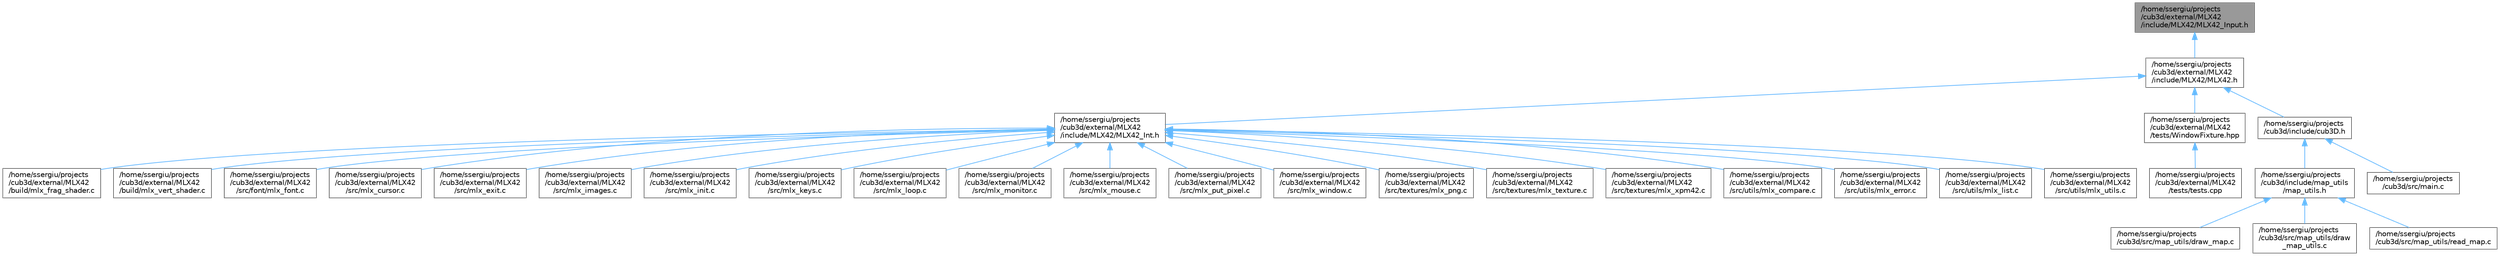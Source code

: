 digraph "/home/ssergiu/projects/cub3d/external/MLX42/include/MLX42/MLX42_Input.h"
{
 // INTERACTIVE_SVG=YES
 // LATEX_PDF_SIZE
  bgcolor="transparent";
  edge [fontname=Helvetica,fontsize=10,labelfontname=Helvetica,labelfontsize=10];
  node [fontname=Helvetica,fontsize=10,shape=box,height=0.2,width=0.4];
  Node1 [label="/home/ssergiu/projects\l/cub3d/external/MLX42\l/include/MLX42/MLX42_Input.h",height=0.2,width=0.4,color="gray40", fillcolor="grey60", style="filled", fontcolor="black",tooltip=" "];
  Node1 -> Node2 [dir="back",color="steelblue1",style="solid"];
  Node2 [label="/home/ssergiu/projects\l/cub3d/external/MLX42\l/include/MLX42/MLX42.h",height=0.2,width=0.4,color="grey40", fillcolor="white", style="filled",URL="$MLX42_8h.html",tooltip=" "];
  Node2 -> Node3 [dir="back",color="steelblue1",style="solid"];
  Node3 [label="/home/ssergiu/projects\l/cub3d/external/MLX42\l/include/MLX42/MLX42_Int.h",height=0.2,width=0.4,color="grey40", fillcolor="white", style="filled",URL="$MLX42__Int_8h.html",tooltip=" "];
  Node3 -> Node4 [dir="back",color="steelblue1",style="solid"];
  Node4 [label="/home/ssergiu/projects\l/cub3d/external/MLX42\l/build/mlx_frag_shader.c",height=0.2,width=0.4,color="grey40", fillcolor="white", style="filled",URL="$mlx__frag__shader_8c.html",tooltip=" "];
  Node3 -> Node5 [dir="back",color="steelblue1",style="solid"];
  Node5 [label="/home/ssergiu/projects\l/cub3d/external/MLX42\l/build/mlx_vert_shader.c",height=0.2,width=0.4,color="grey40", fillcolor="white", style="filled",URL="$mlx__vert__shader_8c.html",tooltip=" "];
  Node3 -> Node6 [dir="back",color="steelblue1",style="solid"];
  Node6 [label="/home/ssergiu/projects\l/cub3d/external/MLX42\l/src/font/mlx_font.c",height=0.2,width=0.4,color="grey40", fillcolor="white", style="filled",URL="$mlx__font_8c.html",tooltip=" "];
  Node3 -> Node7 [dir="back",color="steelblue1",style="solid"];
  Node7 [label="/home/ssergiu/projects\l/cub3d/external/MLX42\l/src/mlx_cursor.c",height=0.2,width=0.4,color="grey40", fillcolor="white", style="filled",URL="$mlx__cursor_8c.html",tooltip=" "];
  Node3 -> Node8 [dir="back",color="steelblue1",style="solid"];
  Node8 [label="/home/ssergiu/projects\l/cub3d/external/MLX42\l/src/mlx_exit.c",height=0.2,width=0.4,color="grey40", fillcolor="white", style="filled",URL="$mlx__exit_8c.html",tooltip=" "];
  Node3 -> Node9 [dir="back",color="steelblue1",style="solid"];
  Node9 [label="/home/ssergiu/projects\l/cub3d/external/MLX42\l/src/mlx_images.c",height=0.2,width=0.4,color="grey40", fillcolor="white", style="filled",URL="$mlx__images_8c.html",tooltip=" "];
  Node3 -> Node10 [dir="back",color="steelblue1",style="solid"];
  Node10 [label="/home/ssergiu/projects\l/cub3d/external/MLX42\l/src/mlx_init.c",height=0.2,width=0.4,color="grey40", fillcolor="white", style="filled",URL="$mlx__init_8c.html",tooltip=" "];
  Node3 -> Node11 [dir="back",color="steelblue1",style="solid"];
  Node11 [label="/home/ssergiu/projects\l/cub3d/external/MLX42\l/src/mlx_keys.c",height=0.2,width=0.4,color="grey40", fillcolor="white", style="filled",URL="$mlx__keys_8c.html",tooltip=" "];
  Node3 -> Node12 [dir="back",color="steelblue1",style="solid"];
  Node12 [label="/home/ssergiu/projects\l/cub3d/external/MLX42\l/src/mlx_loop.c",height=0.2,width=0.4,color="grey40", fillcolor="white", style="filled",URL="$mlx__loop_8c.html",tooltip=" "];
  Node3 -> Node13 [dir="back",color="steelblue1",style="solid"];
  Node13 [label="/home/ssergiu/projects\l/cub3d/external/MLX42\l/src/mlx_monitor.c",height=0.2,width=0.4,color="grey40", fillcolor="white", style="filled",URL="$mlx__monitor_8c.html",tooltip=" "];
  Node3 -> Node14 [dir="back",color="steelblue1",style="solid"];
  Node14 [label="/home/ssergiu/projects\l/cub3d/external/MLX42\l/src/mlx_mouse.c",height=0.2,width=0.4,color="grey40", fillcolor="white", style="filled",URL="$mlx__mouse_8c.html",tooltip=" "];
  Node3 -> Node15 [dir="back",color="steelblue1",style="solid"];
  Node15 [label="/home/ssergiu/projects\l/cub3d/external/MLX42\l/src/mlx_put_pixel.c",height=0.2,width=0.4,color="grey40", fillcolor="white", style="filled",URL="$mlx__put__pixel_8c.html",tooltip=" "];
  Node3 -> Node16 [dir="back",color="steelblue1",style="solid"];
  Node16 [label="/home/ssergiu/projects\l/cub3d/external/MLX42\l/src/mlx_window.c",height=0.2,width=0.4,color="grey40", fillcolor="white", style="filled",URL="$mlx__window_8c.html",tooltip=" "];
  Node3 -> Node17 [dir="back",color="steelblue1",style="solid"];
  Node17 [label="/home/ssergiu/projects\l/cub3d/external/MLX42\l/src/textures/mlx_png.c",height=0.2,width=0.4,color="grey40", fillcolor="white", style="filled",URL="$mlx__png_8c.html",tooltip=" "];
  Node3 -> Node18 [dir="back",color="steelblue1",style="solid"];
  Node18 [label="/home/ssergiu/projects\l/cub3d/external/MLX42\l/src/textures/mlx_texture.c",height=0.2,width=0.4,color="grey40", fillcolor="white", style="filled",URL="$mlx__texture_8c.html",tooltip=" "];
  Node3 -> Node19 [dir="back",color="steelblue1",style="solid"];
  Node19 [label="/home/ssergiu/projects\l/cub3d/external/MLX42\l/src/textures/mlx_xpm42.c",height=0.2,width=0.4,color="grey40", fillcolor="white", style="filled",URL="$mlx__xpm42_8c.html",tooltip=" "];
  Node3 -> Node20 [dir="back",color="steelblue1",style="solid"];
  Node20 [label="/home/ssergiu/projects\l/cub3d/external/MLX42\l/src/utils/mlx_compare.c",height=0.2,width=0.4,color="grey40", fillcolor="white", style="filled",URL="$mlx__compare_8c.html",tooltip=" "];
  Node3 -> Node21 [dir="back",color="steelblue1",style="solid"];
  Node21 [label="/home/ssergiu/projects\l/cub3d/external/MLX42\l/src/utils/mlx_error.c",height=0.2,width=0.4,color="grey40", fillcolor="white", style="filled",URL="$mlx__error_8c.html",tooltip=" "];
  Node3 -> Node22 [dir="back",color="steelblue1",style="solid"];
  Node22 [label="/home/ssergiu/projects\l/cub3d/external/MLX42\l/src/utils/mlx_list.c",height=0.2,width=0.4,color="grey40", fillcolor="white", style="filled",URL="$mlx__list_8c.html",tooltip=" "];
  Node3 -> Node23 [dir="back",color="steelblue1",style="solid"];
  Node23 [label="/home/ssergiu/projects\l/cub3d/external/MLX42\l/src/utils/mlx_utils.c",height=0.2,width=0.4,color="grey40", fillcolor="white", style="filled",URL="$mlx__utils_8c.html",tooltip=" "];
  Node2 -> Node24 [dir="back",color="steelblue1",style="solid"];
  Node24 [label="/home/ssergiu/projects\l/cub3d/external/MLX42\l/tests/WindowFixture.hpp",height=0.2,width=0.4,color="grey40", fillcolor="white", style="filled",URL="$WindowFixture_8hpp.html",tooltip=" "];
  Node24 -> Node25 [dir="back",color="steelblue1",style="solid"];
  Node25 [label="/home/ssergiu/projects\l/cub3d/external/MLX42\l/tests/tests.cpp",height=0.2,width=0.4,color="grey40", fillcolor="white", style="filled",URL="$tests_8cpp.html",tooltip=" "];
  Node2 -> Node26 [dir="back",color="steelblue1",style="solid"];
  Node26 [label="/home/ssergiu/projects\l/cub3d/include/cub3D.h",height=0.2,width=0.4,color="grey40", fillcolor="white", style="filled",URL="$cub3D_8h.html",tooltip=" "];
  Node26 -> Node27 [dir="back",color="steelblue1",style="solid"];
  Node27 [label="/home/ssergiu/projects\l/cub3d/include/map_utils\l/map_utils.h",height=0.2,width=0.4,color="grey40", fillcolor="white", style="filled",URL="$map__utils_8h.html",tooltip=" "];
  Node27 -> Node28 [dir="back",color="steelblue1",style="solid"];
  Node28 [label="/home/ssergiu/projects\l/cub3d/src/map_utils/draw_map.c",height=0.2,width=0.4,color="grey40", fillcolor="white", style="filled",URL="$draw__map_8c.html",tooltip=" "];
  Node27 -> Node29 [dir="back",color="steelblue1",style="solid"];
  Node29 [label="/home/ssergiu/projects\l/cub3d/src/map_utils/draw\l_map_utils.c",height=0.2,width=0.4,color="grey40", fillcolor="white", style="filled",URL="$draw__map__utils_8c.html",tooltip=" "];
  Node27 -> Node30 [dir="back",color="steelblue1",style="solid"];
  Node30 [label="/home/ssergiu/projects\l/cub3d/src/map_utils/read_map.c",height=0.2,width=0.4,color="grey40", fillcolor="white", style="filled",URL="$read__map_8c.html",tooltip=" "];
  Node26 -> Node31 [dir="back",color="steelblue1",style="solid"];
  Node31 [label="/home/ssergiu/projects\l/cub3d/src/main.c",height=0.2,width=0.4,color="grey40", fillcolor="white", style="filled",URL="$main_8c.html",tooltip=" "];
}
